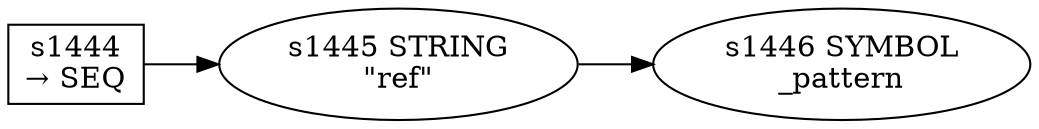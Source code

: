 
  digraph ref_pattern {
  
    rankdir=LR;
  
    s1444 [label="s1444\n&rarr; SEQ", shape=record, fixedsize=false, peripheries=1];
  s1445 [label="s1445 STRING\n\"ref\""];
  s1444 -> s1445 [];
  s1446 [label="s1446 SYMBOL\n_pattern" href="rust-grammar.json._pattern.dot.svg"];
  s1445 -> s1446 [];
  
  }
  